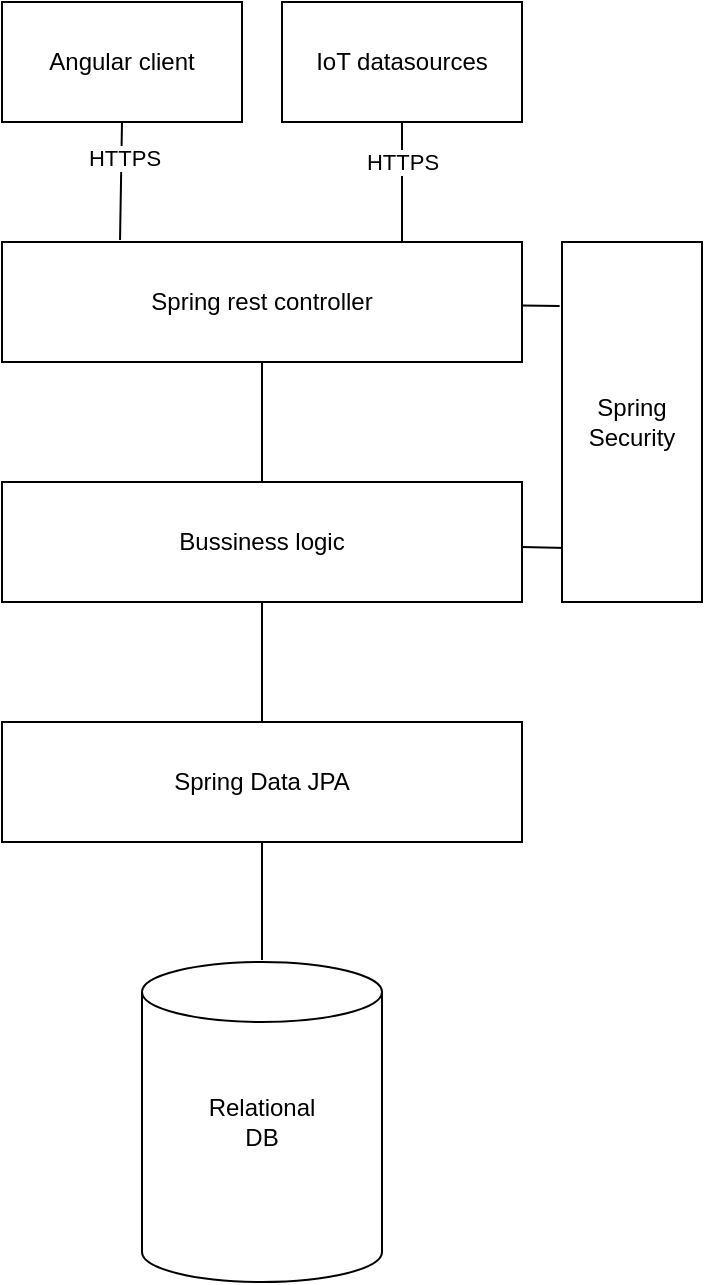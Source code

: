<mxfile version="13.6.2" type="device"><diagram id="FdyC_bUX2vadzwOGcHlP" name="Page-1"><mxGraphModel dx="1422" dy="843" grid="1" gridSize="10" guides="1" tooltips="1" connect="1" arrows="1" fold="1" page="1" pageScale="1" pageWidth="850" pageHeight="1100" math="0" shadow="0"><root><mxCell id="0"/><mxCell id="1" parent="0"/><mxCell id="QMy1oekgHI_GO6hybuqK-13" style="rounded=0;orthogonalLoop=1;jettySize=auto;html=1;entryX=0.227;entryY=-0.017;entryDx=0;entryDy=0;entryPerimeter=0;endArrow=none;endFill=0;exitX=0.5;exitY=1;exitDx=0;exitDy=0;" edge="1" parent="1" source="QMy1oekgHI_GO6hybuqK-1" target="QMy1oekgHI_GO6hybuqK-3"><mxGeometry relative="1" as="geometry"/></mxCell><mxCell id="QMy1oekgHI_GO6hybuqK-18" value="HTTPS" style="edgeLabel;html=1;align=center;verticalAlign=middle;resizable=0;points=[];" vertex="1" connectable="0" parent="QMy1oekgHI_GO6hybuqK-13"><mxGeometry x="-0.39" y="1" relative="1" as="geometry"><mxPoint as="offset"/></mxGeometry></mxCell><mxCell id="QMy1oekgHI_GO6hybuqK-1" value="Angular client" style="rounded=0;whiteSpace=wrap;html=1;" vertex="1" parent="1"><mxGeometry x="120" y="80" width="120" height="60" as="geometry"/></mxCell><mxCell id="QMy1oekgHI_GO6hybuqK-14" style="edgeStyle=none;rounded=0;orthogonalLoop=1;jettySize=auto;html=1;endArrow=none;endFill=0;exitX=0.5;exitY=1;exitDx=0;exitDy=0;" edge="1" parent="1" source="QMy1oekgHI_GO6hybuqK-2"><mxGeometry relative="1" as="geometry"><mxPoint x="320" y="144" as="sourcePoint"/><mxPoint x="320" y="200" as="targetPoint"/></mxGeometry></mxCell><mxCell id="QMy1oekgHI_GO6hybuqK-2" value="IoT datasources" style="rounded=0;whiteSpace=wrap;html=1;" vertex="1" parent="1"><mxGeometry x="260" y="80" width="120" height="60" as="geometry"/></mxCell><mxCell id="QMy1oekgHI_GO6hybuqK-10" style="edgeStyle=orthogonalEdgeStyle;rounded=0;orthogonalLoop=1;jettySize=auto;html=1;exitX=0.5;exitY=1;exitDx=0;exitDy=0;entryX=0.5;entryY=0;entryDx=0;entryDy=0;endArrow=none;endFill=0;" edge="1" parent="1" source="QMy1oekgHI_GO6hybuqK-3" target="QMy1oekgHI_GO6hybuqK-4"><mxGeometry relative="1" as="geometry"/></mxCell><mxCell id="QMy1oekgHI_GO6hybuqK-16" style="edgeStyle=none;rounded=0;orthogonalLoop=1;jettySize=auto;html=1;entryX=-0.017;entryY=0.178;entryDx=0;entryDy=0;entryPerimeter=0;endArrow=none;endFill=0;" edge="1" parent="1" source="QMy1oekgHI_GO6hybuqK-3"><mxGeometry relative="1" as="geometry"><mxPoint x="398.81" y="232.04" as="targetPoint"/></mxGeometry></mxCell><mxCell id="QMy1oekgHI_GO6hybuqK-3" value="Spring rest controller" style="rounded=0;whiteSpace=wrap;html=1;" vertex="1" parent="1"><mxGeometry x="120" y="200" width="260" height="60" as="geometry"/></mxCell><mxCell id="QMy1oekgHI_GO6hybuqK-11" style="edgeStyle=orthogonalEdgeStyle;rounded=0;orthogonalLoop=1;jettySize=auto;html=1;entryX=0.5;entryY=0;entryDx=0;entryDy=0;endArrow=none;endFill=0;" edge="1" parent="1" source="QMy1oekgHI_GO6hybuqK-4" target="QMy1oekgHI_GO6hybuqK-5"><mxGeometry relative="1" as="geometry"/></mxCell><mxCell id="QMy1oekgHI_GO6hybuqK-15" style="edgeStyle=none;rounded=0;orthogonalLoop=1;jettySize=auto;html=1;entryX=0.033;entryY=0.85;entryDx=0;entryDy=0;entryPerimeter=0;endArrow=none;endFill=0;" edge="1" parent="1" source="QMy1oekgHI_GO6hybuqK-4"><mxGeometry relative="1" as="geometry"><mxPoint x="402.31" y="353" as="targetPoint"/></mxGeometry></mxCell><mxCell id="QMy1oekgHI_GO6hybuqK-4" value="Bussiness logic" style="rounded=0;whiteSpace=wrap;html=1;" vertex="1" parent="1"><mxGeometry x="120" y="320" width="260" height="60" as="geometry"/></mxCell><mxCell id="QMy1oekgHI_GO6hybuqK-12" style="edgeStyle=orthogonalEdgeStyle;rounded=0;orthogonalLoop=1;jettySize=auto;html=1;entryX=0.5;entryY=-0.006;entryDx=0;entryDy=0;entryPerimeter=0;endArrow=none;endFill=0;" edge="1" parent="1" source="QMy1oekgHI_GO6hybuqK-5" target="QMy1oekgHI_GO6hybuqK-9"><mxGeometry relative="1" as="geometry"/></mxCell><mxCell id="QMy1oekgHI_GO6hybuqK-5" value="Spring Data JPA" style="rounded=0;whiteSpace=wrap;html=1;align=center;" vertex="1" parent="1"><mxGeometry x="120" y="440" width="260" height="60" as="geometry"/></mxCell><mxCell id="QMy1oekgHI_GO6hybuqK-7" value="Spring&lt;br&gt;Security" style="rounded=0;whiteSpace=wrap;html=1;" vertex="1" parent="1"><mxGeometry x="400" y="200" width="70" height="180" as="geometry"/></mxCell><mxCell id="QMy1oekgHI_GO6hybuqK-9" value="Relational&lt;br&gt;DB" style="shape=cylinder2;whiteSpace=wrap;html=1;boundedLbl=1;backgroundOutline=1;size=15;align=center;" vertex="1" parent="1"><mxGeometry x="190" y="560" width="120" height="160" as="geometry"/></mxCell><mxCell id="QMy1oekgHI_GO6hybuqK-19" value="HTTPS" style="edgeLabel;html=1;align=center;verticalAlign=middle;resizable=0;points=[];" vertex="1" connectable="0" parent="1"><mxGeometry x="320.001" y="160.004" as="geometry"/></mxCell></root></mxGraphModel></diagram></mxfile>